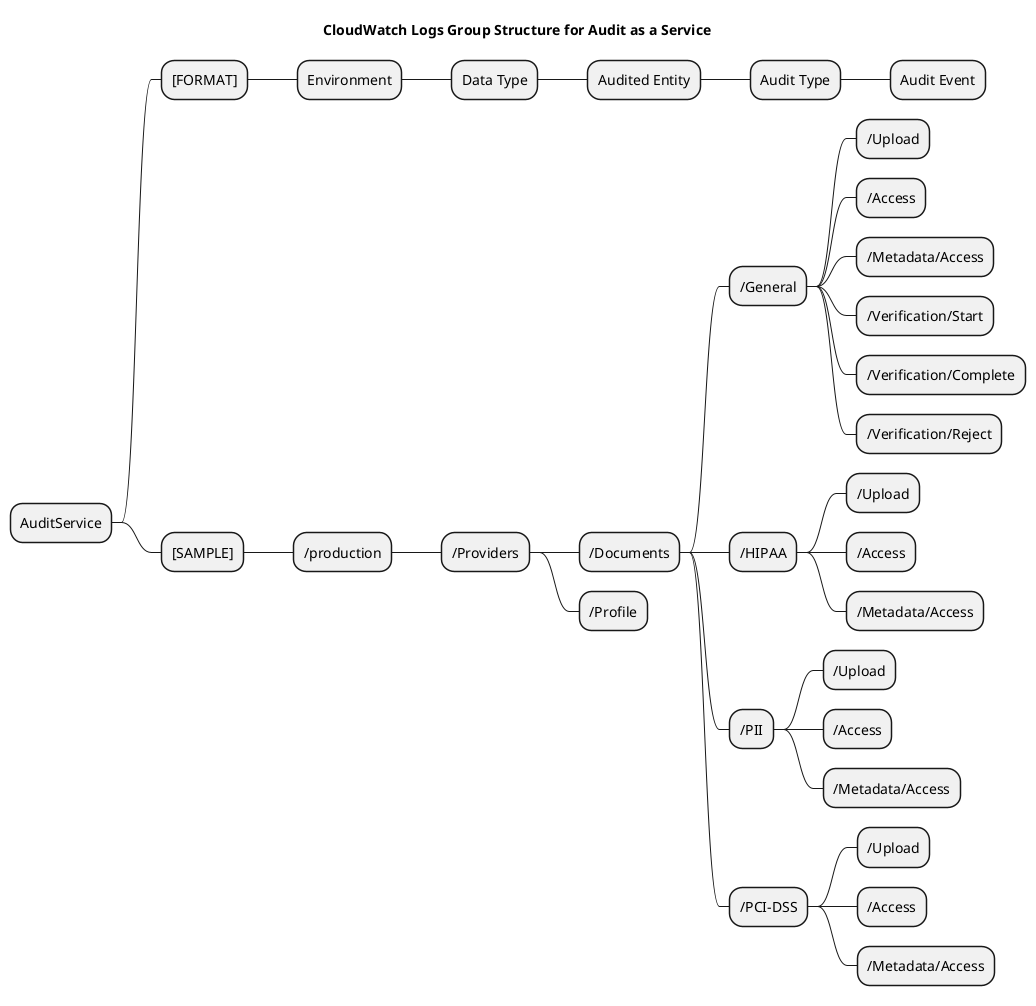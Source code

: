 @startmindmap
title CloudWatch Logs Group Structure for Audit as a Service

* AuditService
** [FORMAT]
*** Environment
**** Data Type
***** Audited Entity
****** Audit Type
******* Audit Event
** [SAMPLE]
*** /production
**** /Providers
***** /Documents
****** /General
******* /Upload
******* /Access
******* /Metadata/Access
******* /Verification/Start
******* /Verification/Complete
******* /Verification/Reject
****** /HIPAA
******* /Upload
******* /Access
******* /Metadata/Access
****** /PII
******* /Upload
******* /Access
******* /Metadata/Access
****** /PCI-DSS
******* /Upload
******* /Access
******* /Metadata/Access
***** /Profile

@endmindmap
